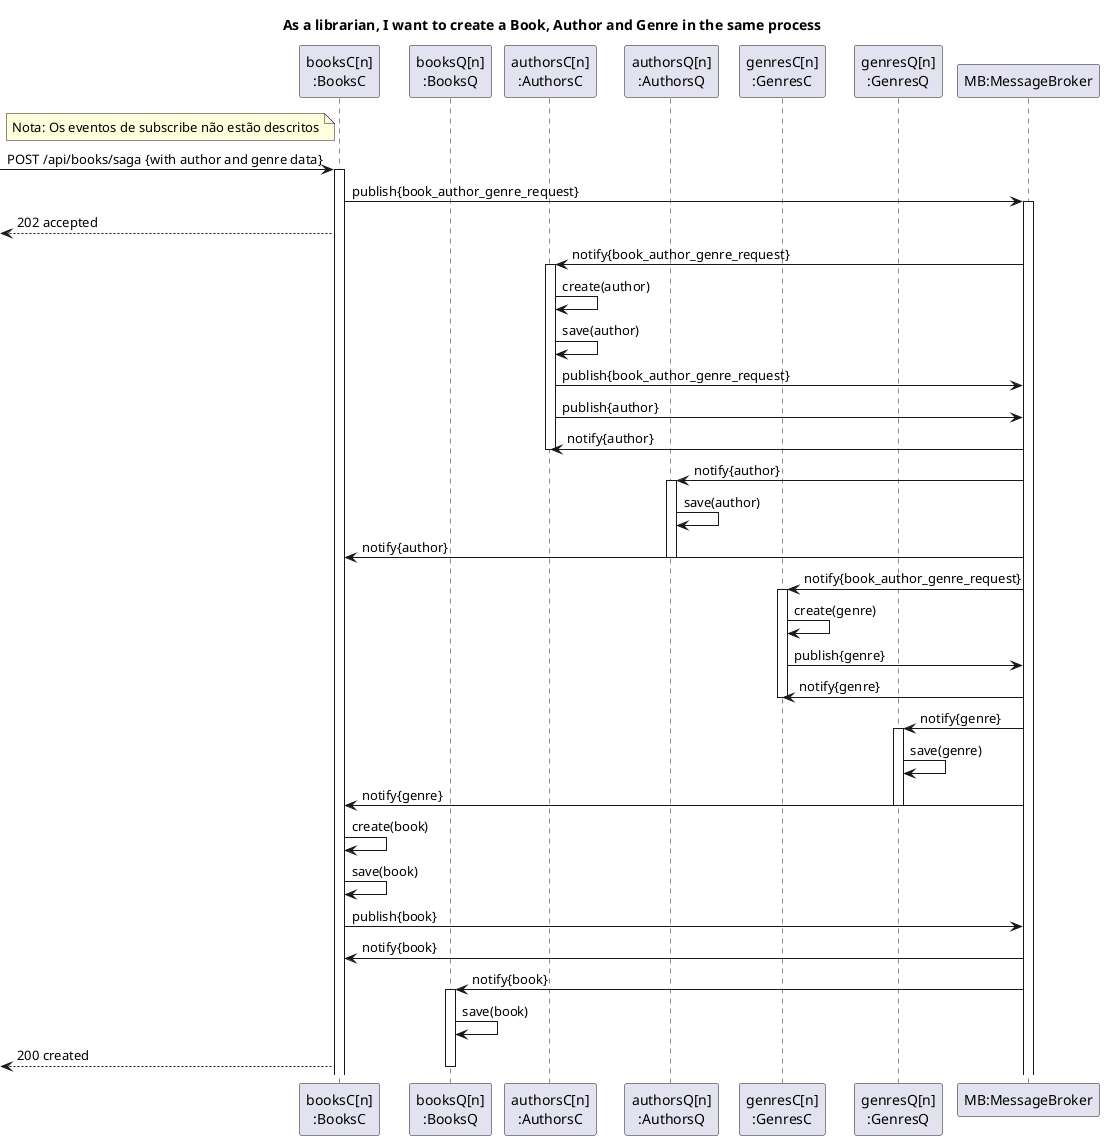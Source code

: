 @startuml
'https://plantuml.com/sequence-diagram

title As a librarian, I want to create a Book, Author and Genre in the same process

participant "booksC[n]\n:BooksC" as BooksC1

participant "booksQ[n]\n:BooksQ" as BooksQ1

participant "authorsC[n]\n:AuthorsC" as AuthorsC1

participant "authorsQ[n]\n:AuthorsQ" as AuthorsQ1

participant "genresC[n]\n:GenresC" as GenresC1

participant "genresQ[n]\n:GenresQ" as GenresQ1


participant "MB:MessageBroker" as Mb

note left of BooksC1
  Nota: Os eventos de subscribe não estão descritos
end note

-> BooksC1: POST /api/books/saga {with author and genre data}
activate BooksC1
BooksC1 -> Mb: publish{book_author_genre_request}
activate Mb
<-- BooksC1 : 202 accepted

Mb -> AuthorsC1: notify{book_author_genre_request}
deactivate BooksQ1
activate AuthorsC1
AuthorsC1 -> AuthorsC1: create(author)
AuthorsC1 -> AuthorsC1: save(author)
AuthorsC1 -> Mb: publish{book_author_genre_request}
AuthorsC1 -> Mb: publish{author}
Mb -> AuthorsC1: notify{author}
deactivate AuthorsC1


Mb -> AuthorsQ1: notify{author}

activate AuthorsQ1
AuthorsQ1 -> AuthorsQ1: save(author)


Mb -> BooksC1: notify{author}
deactivate AuthorsQ1

Mb -> GenresC1: notify{book_author_genre_request}


activate GenresC1
GenresC1 -> GenresC1: create(genre)
GenresC1 -> Mb: publish{genre}
Mb -> GenresC1: notify{genre}
deactivate GenresC1

Mb -> GenresQ1: notify{genre}
activate GenresQ1
GenresQ1 -> GenresQ1: save(genre)

Mb -> BooksC1: notify{genre}
deactivate GenresQ1

BooksC1 -> BooksC1: create(book)
BooksC1 -> BooksC1: save(book)
BooksC1 -> Mb: publish{book}
Mb -> BooksC1: notify{book}


Mb -> BooksQ1: notify{book}
activate BooksQ1
BooksQ1 -> BooksQ1: save(book)
<-- BooksC1: 200 created
deactivate BooksQ1

@enduml
